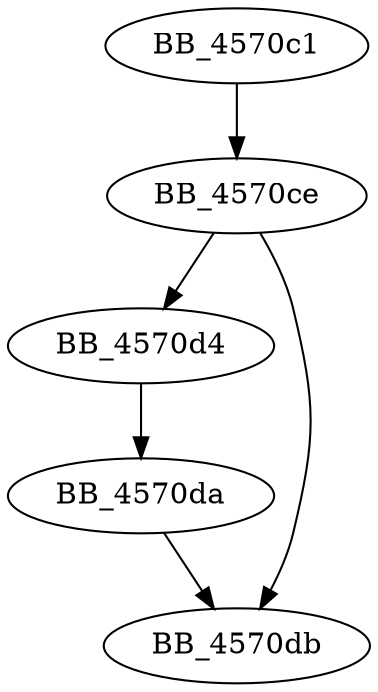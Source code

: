 DiGraph sub_4570C1{
BB_4570c1->BB_4570ce
BB_4570ce->BB_4570d4
BB_4570ce->BB_4570db
BB_4570d4->BB_4570da
BB_4570da->BB_4570db
}
